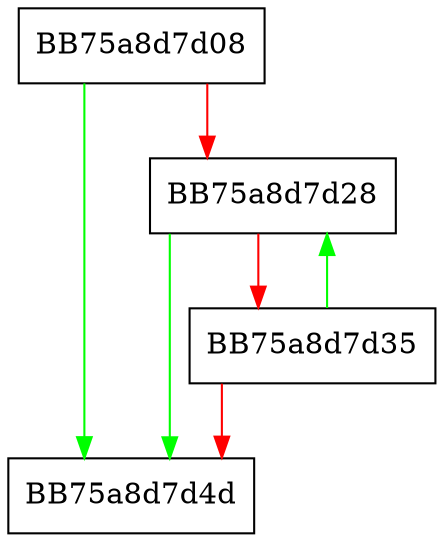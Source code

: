 digraph trim_values_older_than_for_first_range {
  node [shape="box"];
  graph [splines=ortho];
  BB75a8d7d08 -> BB75a8d7d4d [color="green"];
  BB75a8d7d08 -> BB75a8d7d28 [color="red"];
  BB75a8d7d28 -> BB75a8d7d4d [color="green"];
  BB75a8d7d28 -> BB75a8d7d35 [color="red"];
  BB75a8d7d35 -> BB75a8d7d28 [color="green"];
  BB75a8d7d35 -> BB75a8d7d4d [color="red"];
}